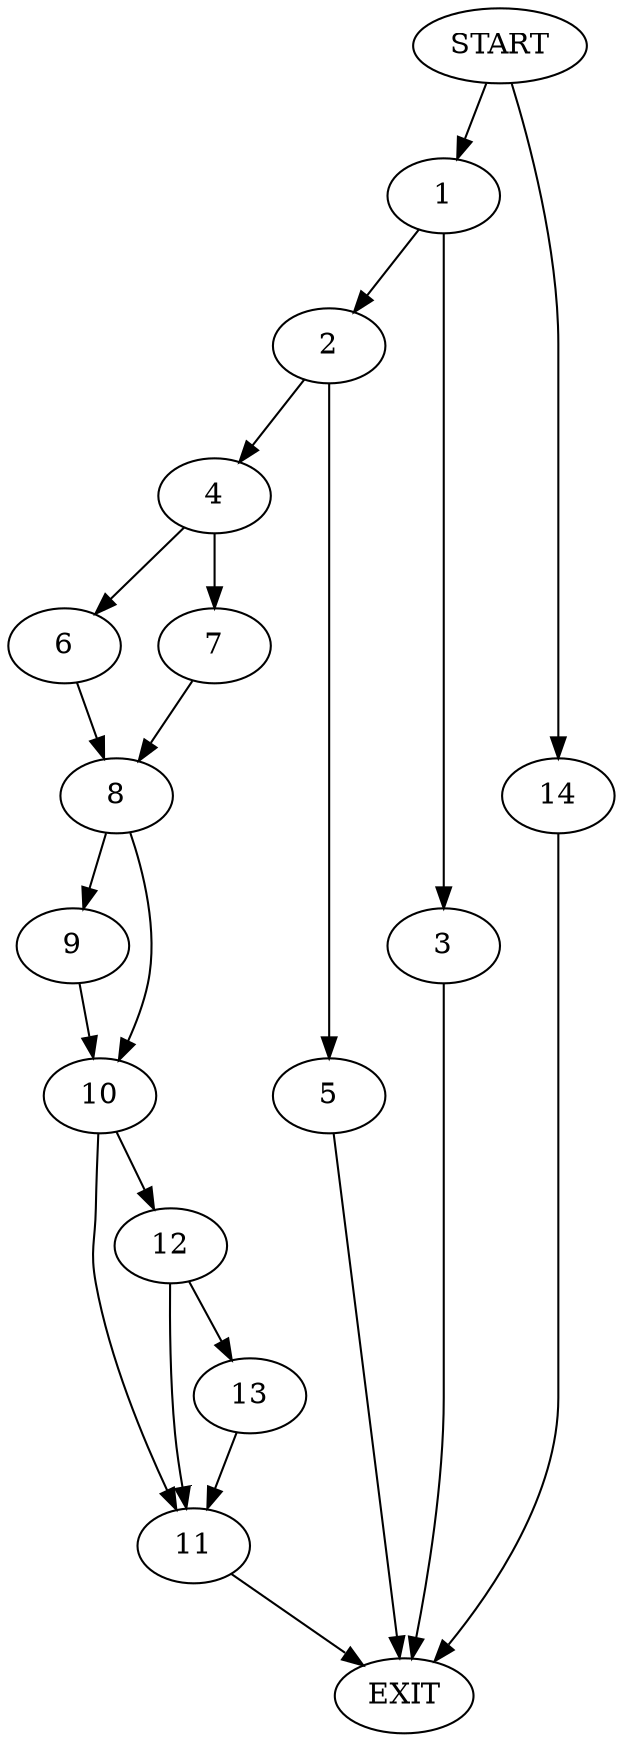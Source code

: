 digraph {
0 [label="START"]
15 [label="EXIT"]
0 -> 1
1 -> 2
1 -> 3
3 -> 15
2 -> 4
2 -> 5
4 -> 6
4 -> 7
5 -> 15
7 -> 8
6 -> 8
8 -> 9
8 -> 10
9 -> 10
10 -> 11
10 -> 12
12 -> 13
12 -> 11
11 -> 15
13 -> 11
0 -> 14
14 -> 15
}

